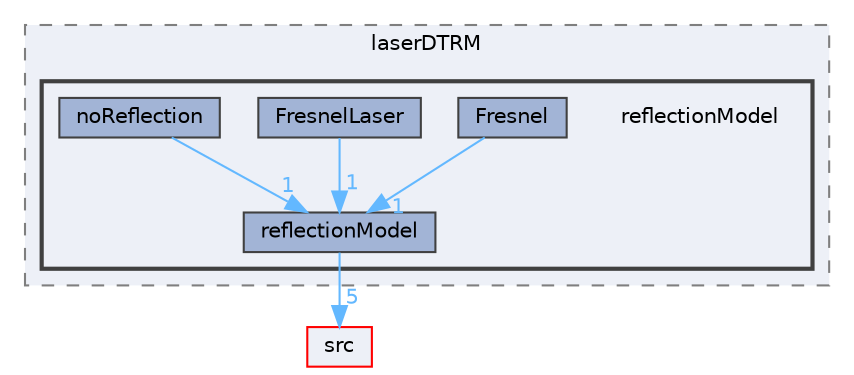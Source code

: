 digraph "applications/solvers/multiphase/icoReactingMultiphaseInterFoam/laserDTRM/reflectionModel"
{
 // LATEX_PDF_SIZE
  bgcolor="transparent";
  edge [fontname=Helvetica,fontsize=10,labelfontname=Helvetica,labelfontsize=10];
  node [fontname=Helvetica,fontsize=10,shape=box,height=0.2,width=0.4];
  compound=true
  subgraph clusterdir_73a577334200d1ddf7eccf77782bc5f9 {
    graph [ bgcolor="#edf0f7", pencolor="grey50", label="laserDTRM", fontname=Helvetica,fontsize=10 style="filled,dashed", URL="dir_73a577334200d1ddf7eccf77782bc5f9.html",tooltip=""]
  subgraph clusterdir_e944b23a9482893a0f1e38eaa537ebd2 {
    graph [ bgcolor="#edf0f7", pencolor="grey25", label="", fontname=Helvetica,fontsize=10 style="filled,bold", URL="dir_e944b23a9482893a0f1e38eaa537ebd2.html",tooltip=""]
    dir_e944b23a9482893a0f1e38eaa537ebd2 [shape=plaintext, label="reflectionModel"];
  dir_d798f168413c245f1b6dd45bcaa5e36b [label="Fresnel", fillcolor="#a2b4d6", color="grey25", style="filled", URL="dir_d798f168413c245f1b6dd45bcaa5e36b.html",tooltip=""];
  dir_33e6125d7d1d65bd1b143b061149ac5d [label="FresnelLaser", fillcolor="#a2b4d6", color="grey25", style="filled", URL="dir_33e6125d7d1d65bd1b143b061149ac5d.html",tooltip=""];
  dir_0637e4ee106f803cd136500c4da7045d [label="noReflection", fillcolor="#a2b4d6", color="grey25", style="filled", URL="dir_0637e4ee106f803cd136500c4da7045d.html",tooltip=""];
  dir_e3cb06151db37a9abaa03a2f8f8f4f7d [label="reflectionModel", fillcolor="#a2b4d6", color="grey25", style="filled", URL="dir_e3cb06151db37a9abaa03a2f8f8f4f7d.html",tooltip=""];
  }
  }
  dir_68267d1309a1af8e8297ef4c3efbcdba [label="src", fillcolor="#edf0f7", color="red", style="filled", URL="dir_68267d1309a1af8e8297ef4c3efbcdba.html",tooltip=""];
  dir_d798f168413c245f1b6dd45bcaa5e36b->dir_e3cb06151db37a9abaa03a2f8f8f4f7d [headlabel="1", labeldistance=1.5 headhref="dir_001496_003281.html" href="dir_001496_003281.html" color="steelblue1" fontcolor="steelblue1"];
  dir_33e6125d7d1d65bd1b143b061149ac5d->dir_e3cb06151db37a9abaa03a2f8f8f4f7d [headlabel="1", labeldistance=1.5 headhref="dir_001497_003281.html" href="dir_001497_003281.html" color="steelblue1" fontcolor="steelblue1"];
  dir_0637e4ee106f803cd136500c4da7045d->dir_e3cb06151db37a9abaa03a2f8f8f4f7d [headlabel="1", labeldistance=1.5 headhref="dir_002593_003281.html" href="dir_002593_003281.html" color="steelblue1" fontcolor="steelblue1"];
  dir_e3cb06151db37a9abaa03a2f8f8f4f7d->dir_68267d1309a1af8e8297ef4c3efbcdba [headlabel="5", labeldistance=1.5 headhref="dir_003281_003729.html" href="dir_003281_003729.html" color="steelblue1" fontcolor="steelblue1"];
}
